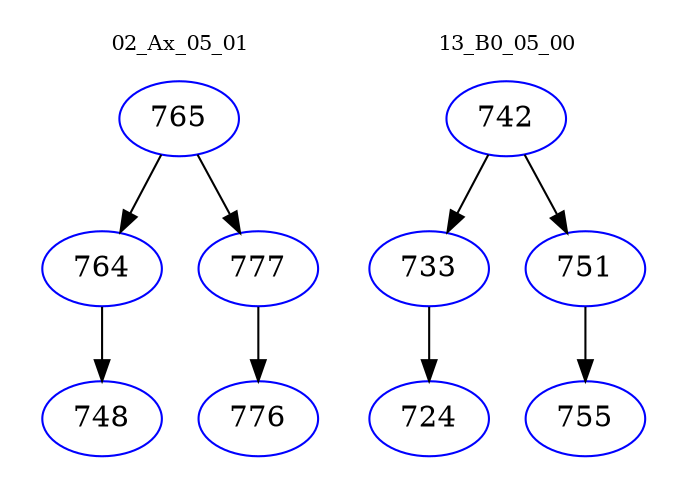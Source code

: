 digraph{
subgraph cluster_0 {
color = white
label = "02_Ax_05_01";
fontsize=10;
T0_765 [label="765", color="blue"]
T0_765 -> T0_764 [color="black"]
T0_764 [label="764", color="blue"]
T0_764 -> T0_748 [color="black"]
T0_748 [label="748", color="blue"]
T0_765 -> T0_777 [color="black"]
T0_777 [label="777", color="blue"]
T0_777 -> T0_776 [color="black"]
T0_776 [label="776", color="blue"]
}
subgraph cluster_1 {
color = white
label = "13_B0_05_00";
fontsize=10;
T1_742 [label="742", color="blue"]
T1_742 -> T1_733 [color="black"]
T1_733 [label="733", color="blue"]
T1_733 -> T1_724 [color="black"]
T1_724 [label="724", color="blue"]
T1_742 -> T1_751 [color="black"]
T1_751 [label="751", color="blue"]
T1_751 -> T1_755 [color="black"]
T1_755 [label="755", color="blue"]
}
}
